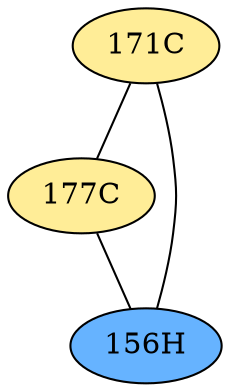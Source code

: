 // The Round Table
graph {
	"171C" [fillcolor="#FFED97" style=radial]
	"177C" [fillcolor="#FFED97" style=radial]
	"171C" -- "177C" [penwidth=1]
	"171C" [fillcolor="#FFED97" style=radial]
	"156H" [fillcolor="#66B3FF" style=radial]
	"171C" -- "156H" [penwidth=1]
	"177C" [fillcolor="#FFED97" style=radial]
	"156H" [fillcolor="#66B3FF" style=radial]
	"177C" -- "156H" [penwidth=1]
}
